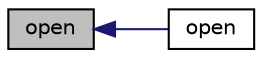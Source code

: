 digraph "open"
{
  bgcolor="transparent";
  edge [fontname="Helvetica",fontsize="10",labelfontname="Helvetica",labelfontsize="10"];
  node [fontname="Helvetica",fontsize="10",shape=record];
  rankdir="LR";
  Node1 [label="open",height=0.2,width=0.4,color="black", fillcolor="grey75", style="filled", fontcolor="black"];
  Node1 -> Node2 [dir="back",color="midnightblue",fontsize="10",style="solid",fontname="Helvetica"];
  Node2 [label="open",height=0.2,width=0.4,color="black",URL="$a00571.html#aec992196cdf3d048dc24fb5c5dbf2528",tooltip="Open all the libraries listed in the &#39;libsEntry&#39; entry in the. "];
}
